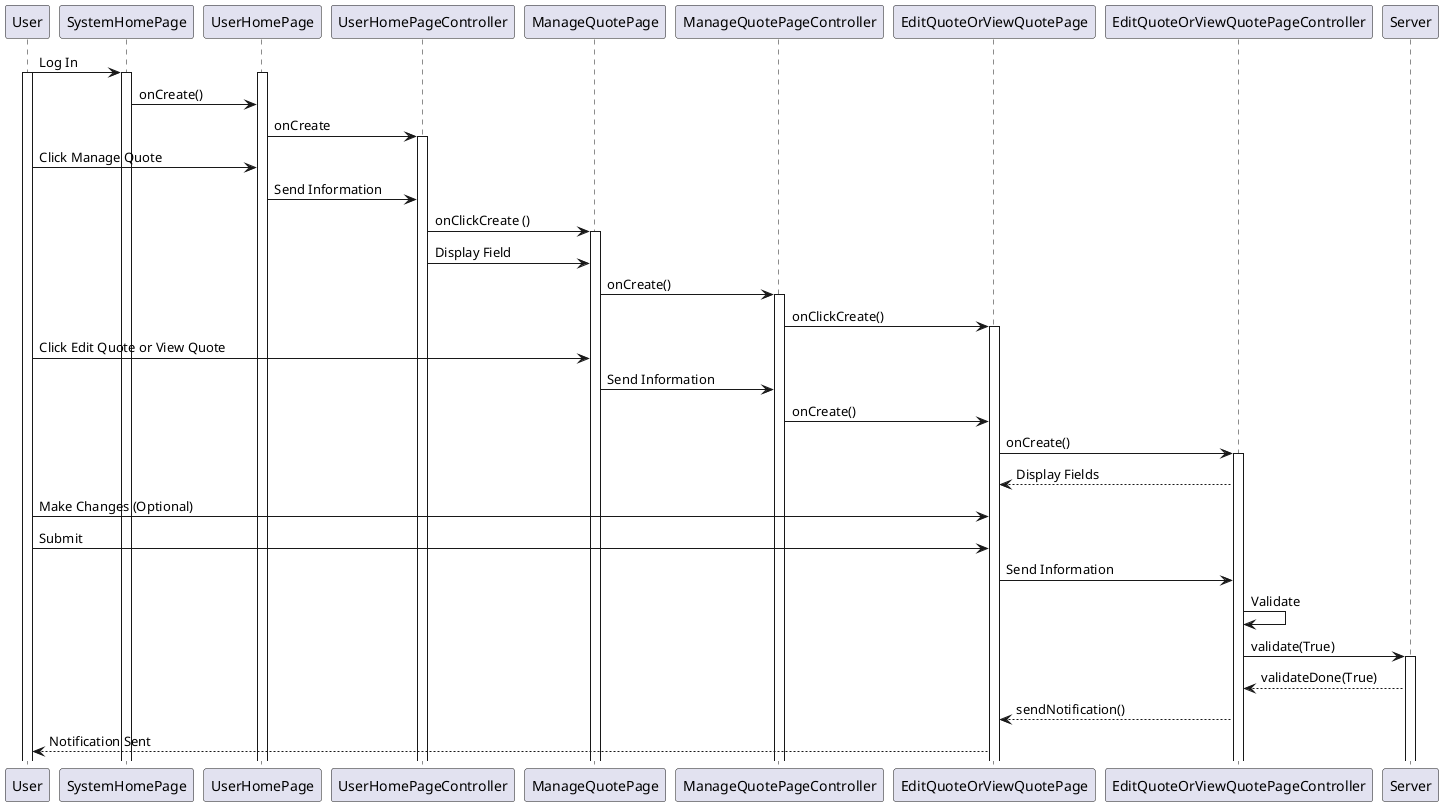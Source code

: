 @startuml
User -> SystemHomePage : Log In
activate User
activate SystemHomePage
activate UserHomePage
SystemHomePage -> UserHomePage  : onCreate()
UserHomePage -> UserHomePageController: onCreate
activate UserHomePageController
User -> UserHomePage : Click Manage Quote
UserHomePage -> UserHomePageController : Send Information
UserHomePageController -> ManageQuotePage : onClickCreate ()
activate ManageQuotePage
UserHomePageController -> ManageQuotePage : Display Field
ManageQuotePage -> ManageQuotePageController : onCreate()
activate ManageQuotePageController
ManageQuotePageController -> EditQuoteOrViewQuotePage : onClickCreate()
activate EditQuoteOrViewQuotePage
User -> ManageQuotePage: Click Edit Quote or View Quote
ManageQuotePage -> ManageQuotePageController : Send Information
ManageQuotePageController -> EditQuoteOrViewQuotePage : onCreate()
EditQuoteOrViewQuotePage -> EditQuoteOrViewQuotePageController  : onCreate()
activate EditQuoteOrViewQuotePageController
EditQuoteOrViewQuotePageController --> EditQuoteOrViewQuotePage : Display Fields
User -> EditQuoteOrViewQuotePage : Make Changes (Optional)
User -> EditQuoteOrViewQuotePage : Submit
EditQuoteOrViewQuotePage -> EditQuoteOrViewQuotePageController : Send Information
EditQuoteOrViewQuotePageController -> EditQuoteOrViewQuotePageController : Validate
EditQuoteOrViewQuotePageController -> Server : validate(True)
activate Server
Server --> EditQuoteOrViewQuotePageController : validateDone(True)
EditQuoteOrViewQuotePageController --> EditQuoteOrViewQuotePage : sendNotification()
EditQuoteOrViewQuotePage --> User : Notification Sent

@enduml